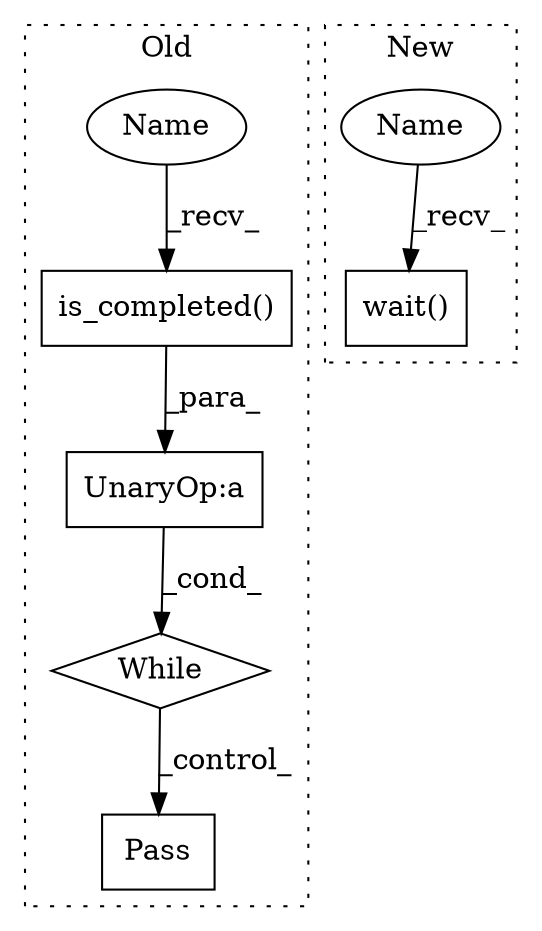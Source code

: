 digraph G {
subgraph cluster0 {
1 [label="While" a="52" s="15065,15093" l="6,18" shape="diamond"];
3 [label="Pass" a="62" s="15111" l="4" shape="box"];
4 [label="UnaryOp:a" a="61" s="15071" l="22" shape="box"];
5 [label="is_completed()" a="75" s="15076" l="16" shape="box"];
6 [label="Name" a="87" s="15076" l="1" shape="ellipse"];
label = "Old";
style="dotted";
}
subgraph cluster1 {
2 [label="wait()" a="75" s="15052" l="8" shape="box"];
7 [label="Name" a="87" s="15052" l="1" shape="ellipse"];
label = "New";
style="dotted";
}
1 -> 3 [label="_control_"];
4 -> 1 [label="_cond_"];
5 -> 4 [label="_para_"];
6 -> 5 [label="_recv_"];
7 -> 2 [label="_recv_"];
}